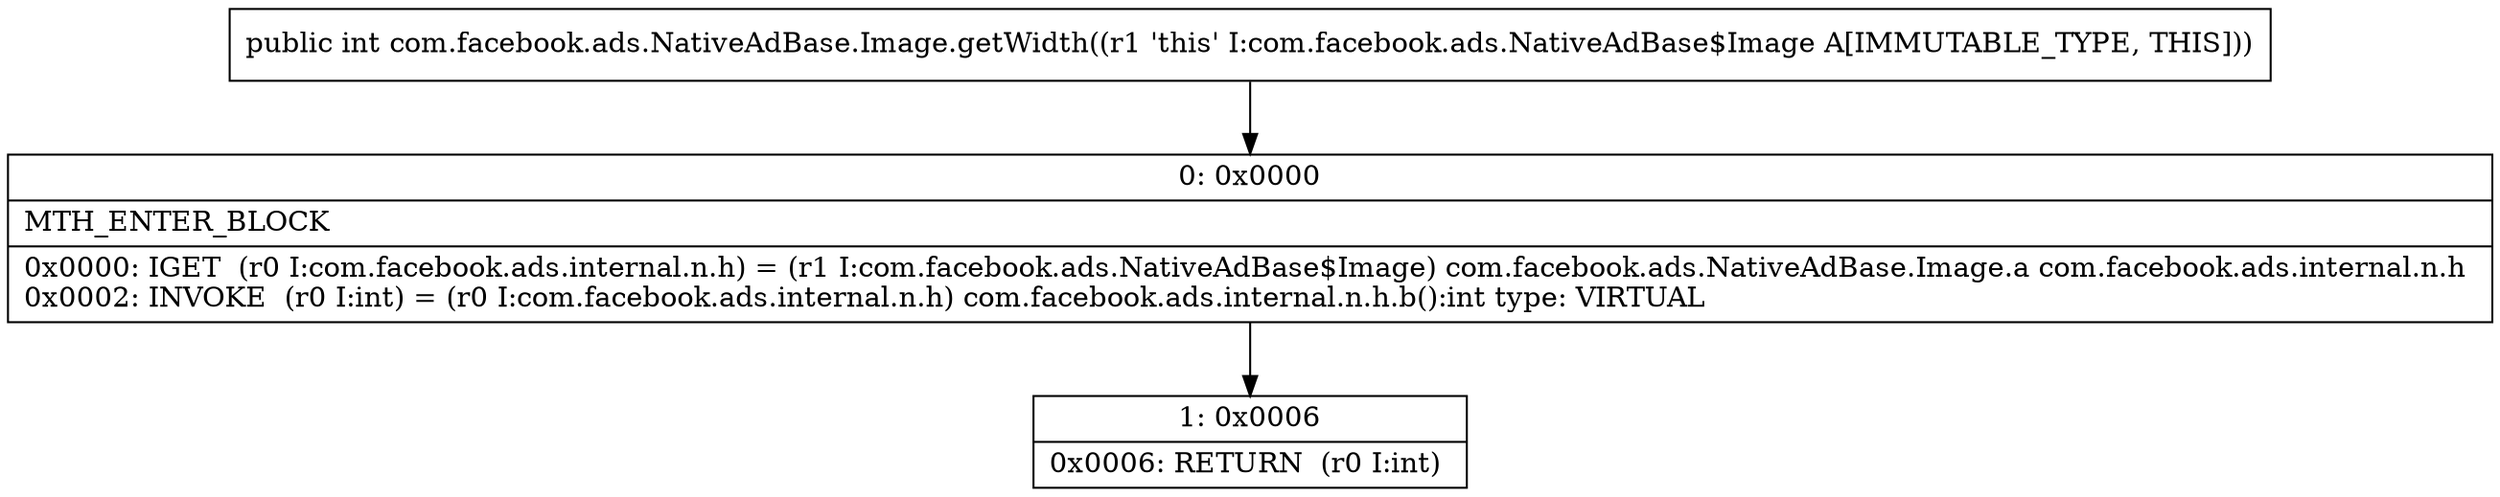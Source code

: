 digraph "CFG forcom.facebook.ads.NativeAdBase.Image.getWidth()I" {
Node_0 [shape=record,label="{0\:\ 0x0000|MTH_ENTER_BLOCK\l|0x0000: IGET  (r0 I:com.facebook.ads.internal.n.h) = (r1 I:com.facebook.ads.NativeAdBase$Image) com.facebook.ads.NativeAdBase.Image.a com.facebook.ads.internal.n.h \l0x0002: INVOKE  (r0 I:int) = (r0 I:com.facebook.ads.internal.n.h) com.facebook.ads.internal.n.h.b():int type: VIRTUAL \l}"];
Node_1 [shape=record,label="{1\:\ 0x0006|0x0006: RETURN  (r0 I:int) \l}"];
MethodNode[shape=record,label="{public int com.facebook.ads.NativeAdBase.Image.getWidth((r1 'this' I:com.facebook.ads.NativeAdBase$Image A[IMMUTABLE_TYPE, THIS])) }"];
MethodNode -> Node_0;
Node_0 -> Node_1;
}

